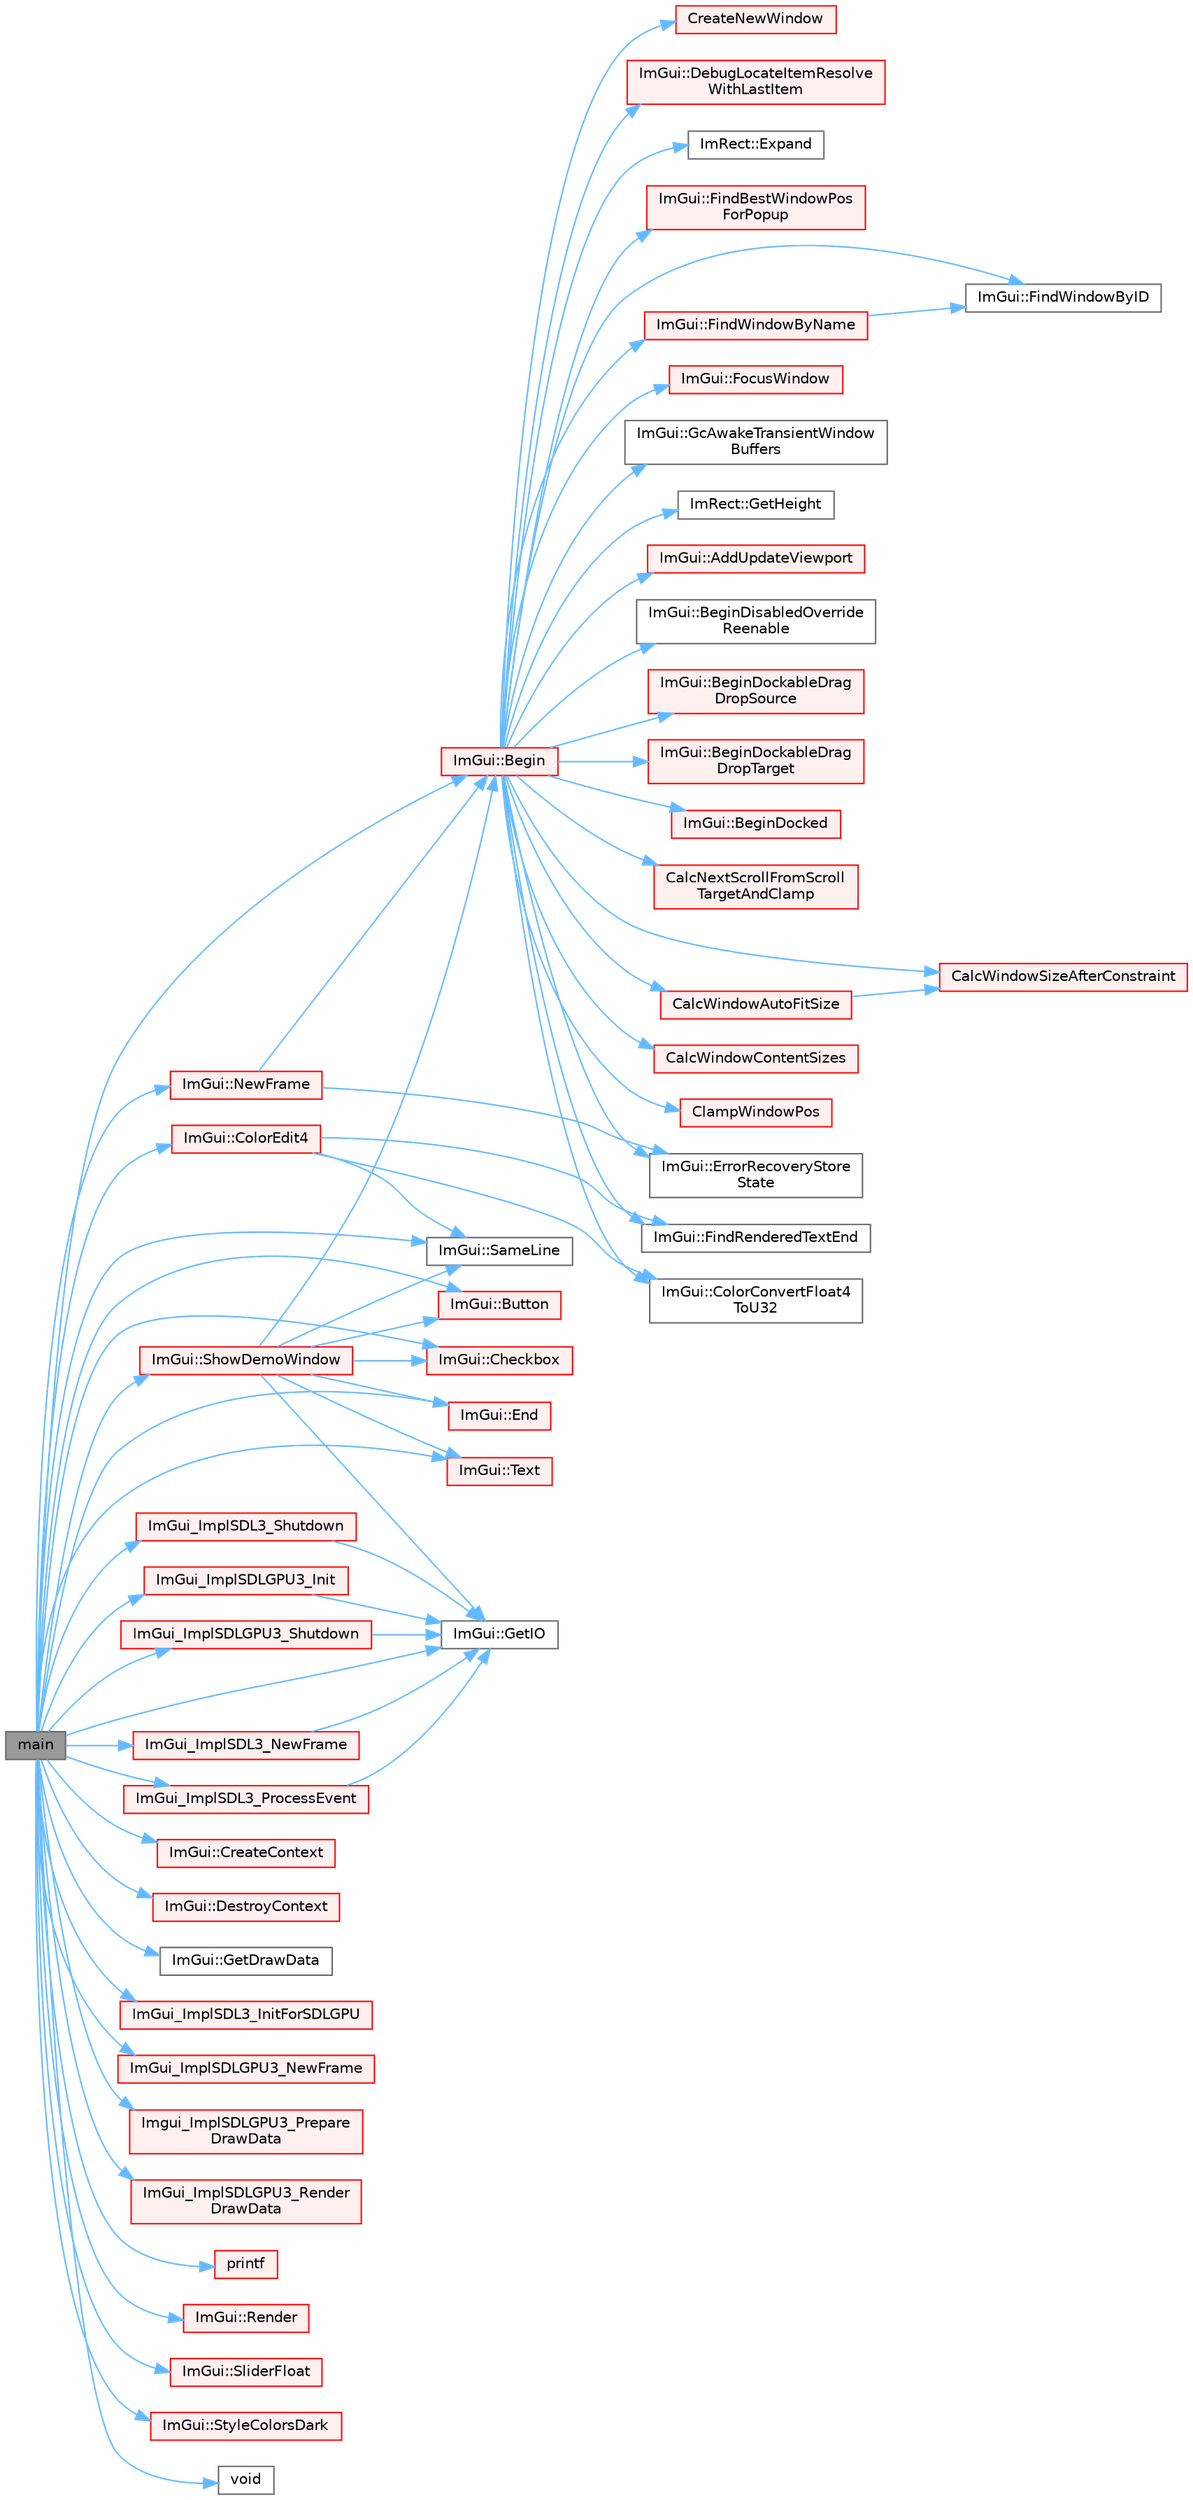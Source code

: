 digraph "main"
{
 // LATEX_PDF_SIZE
  bgcolor="transparent";
  edge [fontname=Helvetica,fontsize=10,labelfontname=Helvetica,labelfontsize=10];
  node [fontname=Helvetica,fontsize=10,shape=box,height=0.2,width=0.4];
  rankdir="LR";
  Node1 [id="Node000001",label="main",height=0.2,width=0.4,color="gray40", fillcolor="grey60", style="filled", fontcolor="black",tooltip=" "];
  Node1 -> Node2 [id="edge1_Node000001_Node000002",color="steelblue1",style="solid",tooltip=" "];
  Node2 [id="Node000002",label="ImGui::Begin",height=0.2,width=0.4,color="red", fillcolor="#FFF0F0", style="filled",URL="$namespace_im_gui.html#a581e58db0bc930bafa4a5d23093a2b99",tooltip=" "];
  Node2 -> Node3 [id="edge2_Node000002_Node000003",color="steelblue1",style="solid",tooltip=" "];
  Node3 [id="Node000003",label="ImGui::AddUpdateViewport",height=0.2,width=0.4,color="red", fillcolor="#FFF0F0", style="filled",URL="$namespace_im_gui.html#ada58e5d3e2efc3cef60f213d771408d8",tooltip=" "];
  Node2 -> Node19 [id="edge3_Node000002_Node000019",color="steelblue1",style="solid",tooltip=" "];
  Node19 [id="Node000019",label="ImGui::BeginDisabledOverride\lReenable",height=0.2,width=0.4,color="grey40", fillcolor="white", style="filled",URL="$namespace_im_gui.html#a26b36756e219b7129f894e1c2feb17a8",tooltip=" "];
  Node2 -> Node20 [id="edge4_Node000002_Node000020",color="steelblue1",style="solid",tooltip=" "];
  Node20 [id="Node000020",label="ImGui::BeginDockableDrag\lDropSource",height=0.2,width=0.4,color="red", fillcolor="#FFF0F0", style="filled",URL="$namespace_im_gui.html#a7a435b1565d4884e42a5ee5667f21a1f",tooltip=" "];
  Node2 -> Node370 [id="edge5_Node000002_Node000370",color="steelblue1",style="solid",tooltip=" "];
  Node370 [id="Node000370",label="ImGui::BeginDockableDrag\lDropTarget",height=0.2,width=0.4,color="red", fillcolor="#FFF0F0", style="filled",URL="$namespace_im_gui.html#a1725ff3becdb963b97c16d69d4c9f308",tooltip=" "];
  Node2 -> Node414 [id="edge6_Node000002_Node000414",color="steelblue1",style="solid",tooltip=" "];
  Node414 [id="Node000414",label="ImGui::BeginDocked",height=0.2,width=0.4,color="red", fillcolor="#FFF0F0", style="filled",URL="$namespace_im_gui.html#a627bb85e7c0ab597360f63719bfb1e55",tooltip=" "];
  Node2 -> Node262 [id="edge7_Node000002_Node000262",color="steelblue1",style="solid",tooltip=" "];
  Node262 [id="Node000262",label="CalcNextScrollFromScroll\lTargetAndClamp",height=0.2,width=0.4,color="red", fillcolor="#FFF0F0", style="filled",URL="$imgui_8cpp.html#a07abb80a54115cb5cf9da03351e29533",tooltip=" "];
  Node2 -> Node238 [id="edge8_Node000002_Node000238",color="steelblue1",style="solid",tooltip=" "];
  Node238 [id="Node000238",label="CalcWindowAutoFitSize",height=0.2,width=0.4,color="red", fillcolor="#FFF0F0", style="filled",URL="$imgui_8cpp.html#acbe6338daf87dc6ab636f02f1367eb41",tooltip=" "];
  Node238 -> Node241 [id="edge9_Node000238_Node000241",color="steelblue1",style="solid",tooltip=" "];
  Node241 [id="Node000241",label="CalcWindowSizeAfterConstraint",height=0.2,width=0.4,color="red", fillcolor="#FFF0F0", style="filled",URL="$imgui_8cpp.html#a0c4618a6985c33c4936f1d9f1c7b26b4",tooltip=" "];
  Node2 -> Node243 [id="edge10_Node000002_Node000243",color="steelblue1",style="solid",tooltip=" "];
  Node243 [id="Node000243",label="CalcWindowContentSizes",height=0.2,width=0.4,color="red", fillcolor="#FFF0F0", style="filled",URL="$imgui_8cpp.html#a6eddef51b4880a9f1dca88837f71fc6e",tooltip=" "];
  Node2 -> Node241 [id="edge11_Node000002_Node000241",color="steelblue1",style="solid",tooltip=" "];
  Node2 -> Node460 [id="edge12_Node000002_Node000460",color="steelblue1",style="solid",tooltip=" "];
  Node460 [id="Node000460",label="ClampWindowPos",height=0.2,width=0.4,color="red", fillcolor="#FFF0F0", style="filled",URL="$imgui_8cpp.html#a27b88f27774c413d5578ab6a3f989872",tooltip=" "];
  Node2 -> Node89 [id="edge13_Node000002_Node000089",color="steelblue1",style="solid",tooltip=" "];
  Node89 [id="Node000089",label="ImGui::ColorConvertFloat4\lToU32",height=0.2,width=0.4,color="grey40", fillcolor="white", style="filled",URL="$namespace_im_gui.html#abe2691de0b1a71c774ab24cc91564a94",tooltip=" "];
  Node2 -> Node461 [id="edge14_Node000002_Node000461",color="steelblue1",style="solid",tooltip=" "];
  Node461 [id="Node000461",label="CreateNewWindow",height=0.2,width=0.4,color="red", fillcolor="#FFF0F0", style="filled",URL="$imgui_8cpp.html#a3c92847eb67e7138e6f9af0ee66d3b33",tooltip=" "];
  Node2 -> Node111 [id="edge15_Node000002_Node000111",color="steelblue1",style="solid",tooltip=" "];
  Node111 [id="Node000111",label="ImGui::DebugLocateItemResolve\lWithLastItem",height=0.2,width=0.4,color="red", fillcolor="#FFF0F0", style="filled",URL="$namespace_im_gui.html#ae8ab0d7dfc90af8e82db3ed9e7829219",tooltip=" "];
  Node2 -> Node467 [id="edge16_Node000002_Node000467",color="steelblue1",style="solid",tooltip=" "];
  Node467 [id="Node000467",label="ImGui::ErrorRecoveryStore\lState",height=0.2,width=0.4,color="grey40", fillcolor="white", style="filled",URL="$namespace_im_gui.html#ac961d81019f580ffaec6b8857635a348",tooltip=" "];
  Node2 -> Node192 [id="edge17_Node000002_Node000192",color="steelblue1",style="solid",tooltip=" "];
  Node192 [id="Node000192",label="ImRect::Expand",height=0.2,width=0.4,color="grey40", fillcolor="white", style="filled",URL="$struct_im_rect.html#af33a7424c3341d08acd69da30c27c753",tooltip=" "];
  Node2 -> Node468 [id="edge18_Node000002_Node000468",color="steelblue1",style="solid",tooltip=" "];
  Node468 [id="Node000468",label="ImGui::FindBestWindowPos\lForPopup",height=0.2,width=0.4,color="red", fillcolor="#FFF0F0", style="filled",URL="$namespace_im_gui.html#a310ff87cbe678e2c632bf1f5577a7fbd",tooltip=" "];
  Node2 -> Node147 [id="edge19_Node000002_Node000147",color="steelblue1",style="solid",tooltip=" "];
  Node147 [id="Node000147",label="ImGui::FindRenderedTextEnd",height=0.2,width=0.4,color="grey40", fillcolor="white", style="filled",URL="$namespace_im_gui.html#a7671e1dbc803a31b06081b52a771d83f",tooltip=" "];
  Node2 -> Node247 [id="edge20_Node000002_Node000247",color="steelblue1",style="solid",tooltip=" "];
  Node247 [id="Node000247",label="ImGui::FindWindowByID",height=0.2,width=0.4,color="grey40", fillcolor="white", style="filled",URL="$namespace_im_gui.html#a82204d8800dc3a072ddbcbd2aecc48ac",tooltip=" "];
  Node2 -> Node246 [id="edge21_Node000002_Node000246",color="steelblue1",style="solid",tooltip=" "];
  Node246 [id="Node000246",label="ImGui::FindWindowByName",height=0.2,width=0.4,color="red", fillcolor="#FFF0F0", style="filled",URL="$namespace_im_gui.html#abca25f22c02e73d5eb2e9c72c4557813",tooltip=" "];
  Node246 -> Node247 [id="edge22_Node000246_Node000247",color="steelblue1",style="solid",tooltip=" "];
  Node2 -> Node31 [id="edge23_Node000002_Node000031",color="steelblue1",style="solid",tooltip=" "];
  Node31 [id="Node000031",label="ImGui::FocusWindow",height=0.2,width=0.4,color="red", fillcolor="#FFF0F0", style="filled",URL="$namespace_im_gui.html#a27aa6f2f3aa11778c6d023b1b223f262",tooltip=" "];
  Node2 -> Node469 [id="edge24_Node000002_Node000469",color="steelblue1",style="solid",tooltip=" "];
  Node469 [id="Node000469",label="ImGui::GcAwakeTransientWindow\lBuffers",height=0.2,width=0.4,color="grey40", fillcolor="white", style="filled",URL="$namespace_im_gui.html#ad70feca33961fb47a8074074a8da2f80",tooltip=" "];
  Node2 -> Node13 [id="edge25_Node000002_Node000013",color="steelblue1",style="solid",tooltip=" "];
  Node13 [id="Node000013",label="ImRect::GetHeight",height=0.2,width=0.4,color="grey40", fillcolor="white", style="filled",URL="$struct_im_rect.html#a748d8ae9cb26508951ec6e2f2df0625b",tooltip=" "];
  Node1 -> Node515 [id="edge26_Node000001_Node000515",color="steelblue1",style="solid",tooltip=" "];
  Node515 [id="Node000515",label="ImGui::Button",height=0.2,width=0.4,color="red", fillcolor="#FFF0F0", style="filled",URL="$namespace_im_gui.html#a38094c568ce398db5a3abb9d3ac92030",tooltip=" "];
  Node1 -> Node518 [id="edge27_Node000001_Node000518",color="steelblue1",style="solid",tooltip=" "];
  Node518 [id="Node000518",label="ImGui::Checkbox",height=0.2,width=0.4,color="red", fillcolor="#FFF0F0", style="filled",URL="$namespace_im_gui.html#a57d73c1d0ef807fef734d91024092027",tooltip=" "];
  Node1 -> Node519 [id="edge28_Node000001_Node000519",color="steelblue1",style="solid",tooltip=" "];
  Node519 [id="Node000519",label="ImGui::ColorEdit4",height=0.2,width=0.4,color="red", fillcolor="#FFF0F0", style="filled",URL="$namespace_im_gui.html#ac3f45e2aa0b1d591cc8a2cdf8b566a45",tooltip=" "];
  Node519 -> Node89 [id="edge29_Node000519_Node000089",color="steelblue1",style="solid",tooltip=" "];
  Node519 -> Node147 [id="edge30_Node000519_Node000147",color="steelblue1",style="solid",tooltip=" "];
  Node519 -> Node172 [id="edge31_Node000519_Node000172",color="steelblue1",style="solid",tooltip=" "];
  Node172 [id="Node000172",label="ImGui::SameLine",height=0.2,width=0.4,color="grey40", fillcolor="white", style="filled",URL="$namespace_im_gui.html#addd433eb3aae59119e341e80db474f66",tooltip=" "];
  Node1 -> Node617 [id="edge32_Node000001_Node000617",color="steelblue1",style="solid",tooltip=" "];
  Node617 [id="Node000617",label="ImGui::CreateContext",height=0.2,width=0.4,color="red", fillcolor="#FFF0F0", style="filled",URL="$namespace_im_gui.html#a4ff6c9ad05a0eba37ce1b5ff1607810a",tooltip=" "];
  Node1 -> Node675 [id="edge33_Node000001_Node000675",color="steelblue1",style="solid",tooltip=" "];
  Node675 [id="Node000675",label="ImGui::DestroyContext",height=0.2,width=0.4,color="red", fillcolor="#FFF0F0", style="filled",URL="$namespace_im_gui.html#ab9132deece575023170cd8e681d0581d",tooltip=" "];
  Node1 -> Node84 [id="edge34_Node000001_Node000084",color="steelblue1",style="solid",tooltip=" "];
  Node84 [id="Node000084",label="ImGui::End",height=0.2,width=0.4,color="red", fillcolor="#FFF0F0", style="filled",URL="$namespace_im_gui.html#a5479d93794a004c67ceb6d13f37c8254",tooltip=" "];
  Node1 -> Node689 [id="edge35_Node000001_Node000689",color="steelblue1",style="solid",tooltip=" "];
  Node689 [id="Node000689",label="ImGui::GetDrawData",height=0.2,width=0.4,color="grey40", fillcolor="white", style="filled",URL="$namespace_im_gui.html#ab73131dc44b1267dac04f0c2bb0af983",tooltip=" "];
  Node1 -> Node678 [id="edge36_Node000001_Node000678",color="steelblue1",style="solid",tooltip=" "];
  Node678 [id="Node000678",label="ImGui::GetIO",height=0.2,width=0.4,color="grey40", fillcolor="white", style="filled",URL="$namespace_im_gui.html#a3179e560812f878f3961ce803a5d9302",tooltip=" "];
  Node1 -> Node690 [id="edge37_Node000001_Node000690",color="steelblue1",style="solid",tooltip=" "];
  Node690 [id="Node000690",label="ImGui_ImplSDL3_InitForSDLGPU",height=0.2,width=0.4,color="red", fillcolor="#FFF0F0", style="filled",URL="$imgui__impl__sdl3_8cpp.html#a8979b2ecdee3e6029401efaaa1ed03bf",tooltip=" "];
  Node1 -> Node717 [id="edge38_Node000001_Node000717",color="steelblue1",style="solid",tooltip=" "];
  Node717 [id="Node000717",label="ImGui_ImplSDL3_NewFrame",height=0.2,width=0.4,color="red", fillcolor="#FFF0F0", style="filled",URL="$imgui__impl__sdl3_8cpp.html#a234e948df1bab6e801daf91ec31d4f0b",tooltip=" "];
  Node717 -> Node678 [id="edge39_Node000717_Node000678",color="steelblue1",style="solid",tooltip=" "];
  Node1 -> Node737 [id="edge40_Node000001_Node000737",color="steelblue1",style="solid",tooltip=" "];
  Node737 [id="Node000737",label="ImGui_ImplSDL3_ProcessEvent",height=0.2,width=0.4,color="red", fillcolor="#FFF0F0", style="filled",URL="$imgui__impl__sdl3_8cpp.html#a58595dc275ecf083f3b6c1c576f1ecd4",tooltip=" "];
  Node737 -> Node678 [id="edge41_Node000737_Node000678",color="steelblue1",style="solid",tooltip=" "];
  Node1 -> Node748 [id="edge42_Node000001_Node000748",color="steelblue1",style="solid",tooltip=" "];
  Node748 [id="Node000748",label="ImGui_ImplSDL3_Shutdown",height=0.2,width=0.4,color="red", fillcolor="#FFF0F0", style="filled",URL="$imgui__impl__sdl3_8cpp.html#a9103a82edb06cbdd5b5827d13fb0d37b",tooltip=" "];
  Node748 -> Node678 [id="edge43_Node000748_Node000678",color="steelblue1",style="solid",tooltip=" "];
  Node1 -> Node750 [id="edge44_Node000001_Node000750",color="steelblue1",style="solid",tooltip=" "];
  Node750 [id="Node000750",label="ImGui_ImplSDLGPU3_Init",height=0.2,width=0.4,color="red", fillcolor="#FFF0F0", style="filled",URL="$imgui__impl__sdlgpu3_8cpp.html#a575f6955375a5784d5123329ecd02be5",tooltip=" "];
  Node750 -> Node678 [id="edge45_Node000750_Node000678",color="steelblue1",style="solid",tooltip=" "];
  Node1 -> Node827 [id="edge46_Node000001_Node000827",color="steelblue1",style="solid",tooltip=" "];
  Node827 [id="Node000827",label="ImGui_ImplSDLGPU3_NewFrame",height=0.2,width=0.4,color="red", fillcolor="#FFF0F0", style="filled",URL="$imgui__impl__sdlgpu3_8cpp.html#a7aa52502e212cb17787f9ce85f24fdb5",tooltip=" "];
  Node1 -> Node828 [id="edge47_Node000001_Node000828",color="steelblue1",style="solid",tooltip=" "];
  Node828 [id="Node000828",label="Imgui_ImplSDLGPU3_Prepare\lDrawData",height=0.2,width=0.4,color="red", fillcolor="#FFF0F0", style="filled",URL="$imgui__impl__sdlgpu3_8cpp.html#a09249aea09313d075a59f35ed6051e31",tooltip=" "];
  Node1 -> Node830 [id="edge48_Node000001_Node000830",color="steelblue1",style="solid",tooltip=" "];
  Node830 [id="Node000830",label="ImGui_ImplSDLGPU3_Render\lDrawData",height=0.2,width=0.4,color="red", fillcolor="#FFF0F0", style="filled",URL="$imgui__impl__sdlgpu3_8cpp.html#a77e1cbe2ec06bde1d36fbc962e0cfb23",tooltip=" "];
  Node1 -> Node833 [id="edge49_Node000001_Node000833",color="steelblue1",style="solid",tooltip=" "];
  Node833 [id="Node000833",label="ImGui_ImplSDLGPU3_Shutdown",height=0.2,width=0.4,color="red", fillcolor="#FFF0F0", style="filled",URL="$imgui__impl__sdlgpu3_8cpp.html#a20f931855e94856f61f45e393e155366",tooltip=" "];
  Node833 -> Node678 [id="edge50_Node000833_Node000678",color="steelblue1",style="solid",tooltip=" "];
  Node1 -> Node836 [id="edge51_Node000001_Node000836",color="steelblue1",style="solid",tooltip=" "];
  Node836 [id="Node000836",label="ImGui::NewFrame",height=0.2,width=0.4,color="red", fillcolor="#FFF0F0", style="filled",URL="$namespace_im_gui.html#ab3f1fc018f903b7ad79fd10663375774",tooltip=" "];
  Node836 -> Node2 [id="edge52_Node000836_Node000002",color="steelblue1",style="solid",tooltip=" "];
  Node836 -> Node467 [id="edge53_Node000836_Node000467",color="steelblue1",style="solid",tooltip=" "];
  Node1 -> Node965 [id="edge54_Node000001_Node000965",color="steelblue1",style="solid",tooltip=" "];
  Node965 [id="Node000965",label="printf",height=0.2,width=0.4,color="red", fillcolor="#FFF0F0", style="filled",URL="$printf_8h.html#aee3ed3a831f25f07e7be3919fff2203a",tooltip=" "];
  Node1 -> Node997 [id="edge55_Node000001_Node000997",color="steelblue1",style="solid",tooltip=" "];
  Node997 [id="Node000997",label="ImGui::Render",height=0.2,width=0.4,color="red", fillcolor="#FFF0F0", style="filled",URL="$namespace_im_gui.html#ab51a164f547317c16c441f1599e3946d",tooltip=" "];
  Node1 -> Node172 [id="edge56_Node000001_Node000172",color="steelblue1",style="solid",tooltip=" "];
  Node1 -> Node1043 [id="edge57_Node000001_Node001043",color="steelblue1",style="solid",tooltip=" "];
  Node1043 [id="Node001043",label="ImGui::ShowDemoWindow",height=0.2,width=0.4,color="red", fillcolor="#FFF0F0", style="filled",URL="$namespace_im_gui.html#af95643a0ce4893b9e57c12991922fb18",tooltip=" "];
  Node1043 -> Node2 [id="edge58_Node001043_Node000002",color="steelblue1",style="solid",tooltip=" "];
  Node1043 -> Node515 [id="edge59_Node001043_Node000515",color="steelblue1",style="solid",tooltip=" "];
  Node1043 -> Node518 [id="edge60_Node001043_Node000518",color="steelblue1",style="solid",tooltip=" "];
  Node1043 -> Node84 [id="edge61_Node001043_Node000084",color="steelblue1",style="solid",tooltip=" "];
  Node1043 -> Node678 [id="edge62_Node001043_Node000678",color="steelblue1",style="solid",tooltip=" "];
  Node1043 -> Node172 [id="edge63_Node001043_Node000172",color="steelblue1",style="solid",tooltip=" "];
  Node1043 -> Node526 [id="edge64_Node001043_Node000526",color="steelblue1",style="solid",tooltip=" "];
  Node526 [id="Node000526",label="ImGui::Text",height=0.2,width=0.4,color="red", fillcolor="#FFF0F0", style="filled",URL="$namespace_im_gui.html#a9e7b83611fe441d54fad2effb4bf4965",tooltip=" "];
  Node1 -> Node1092 [id="edge65_Node000001_Node001092",color="steelblue1",style="solid",tooltip=" "];
  Node1092 [id="Node001092",label="ImGui::SliderFloat",height=0.2,width=0.4,color="red", fillcolor="#FFF0F0", style="filled",URL="$namespace_im_gui.html#a864f761801792a0cc5ce3408f3392cfc",tooltip=" "];
  Node1 -> Node1481 [id="edge66_Node000001_Node001481",color="steelblue1",style="solid",tooltip=" "];
  Node1481 [id="Node001481",label="ImGui::StyleColorsDark",height=0.2,width=0.4,color="red", fillcolor="#FFF0F0", style="filled",URL="$namespace_im_gui.html#a26c67fc14081b359566d5e135cd8c767",tooltip=" "];
  Node1 -> Node526 [id="edge67_Node000001_Node000526",color="steelblue1",style="solid",tooltip=" "];
  Node1 -> Node362 [id="edge68_Node000001_Node000362",color="steelblue1",style="solid",tooltip=" "];
  Node362 [id="Node000362",label="void",height=0.2,width=0.4,color="grey40", fillcolor="white", style="filled",URL="$mimalloc_8h.html#a9d6d8aef94ac19034a5f163606f84830",tooltip=" "];
}
